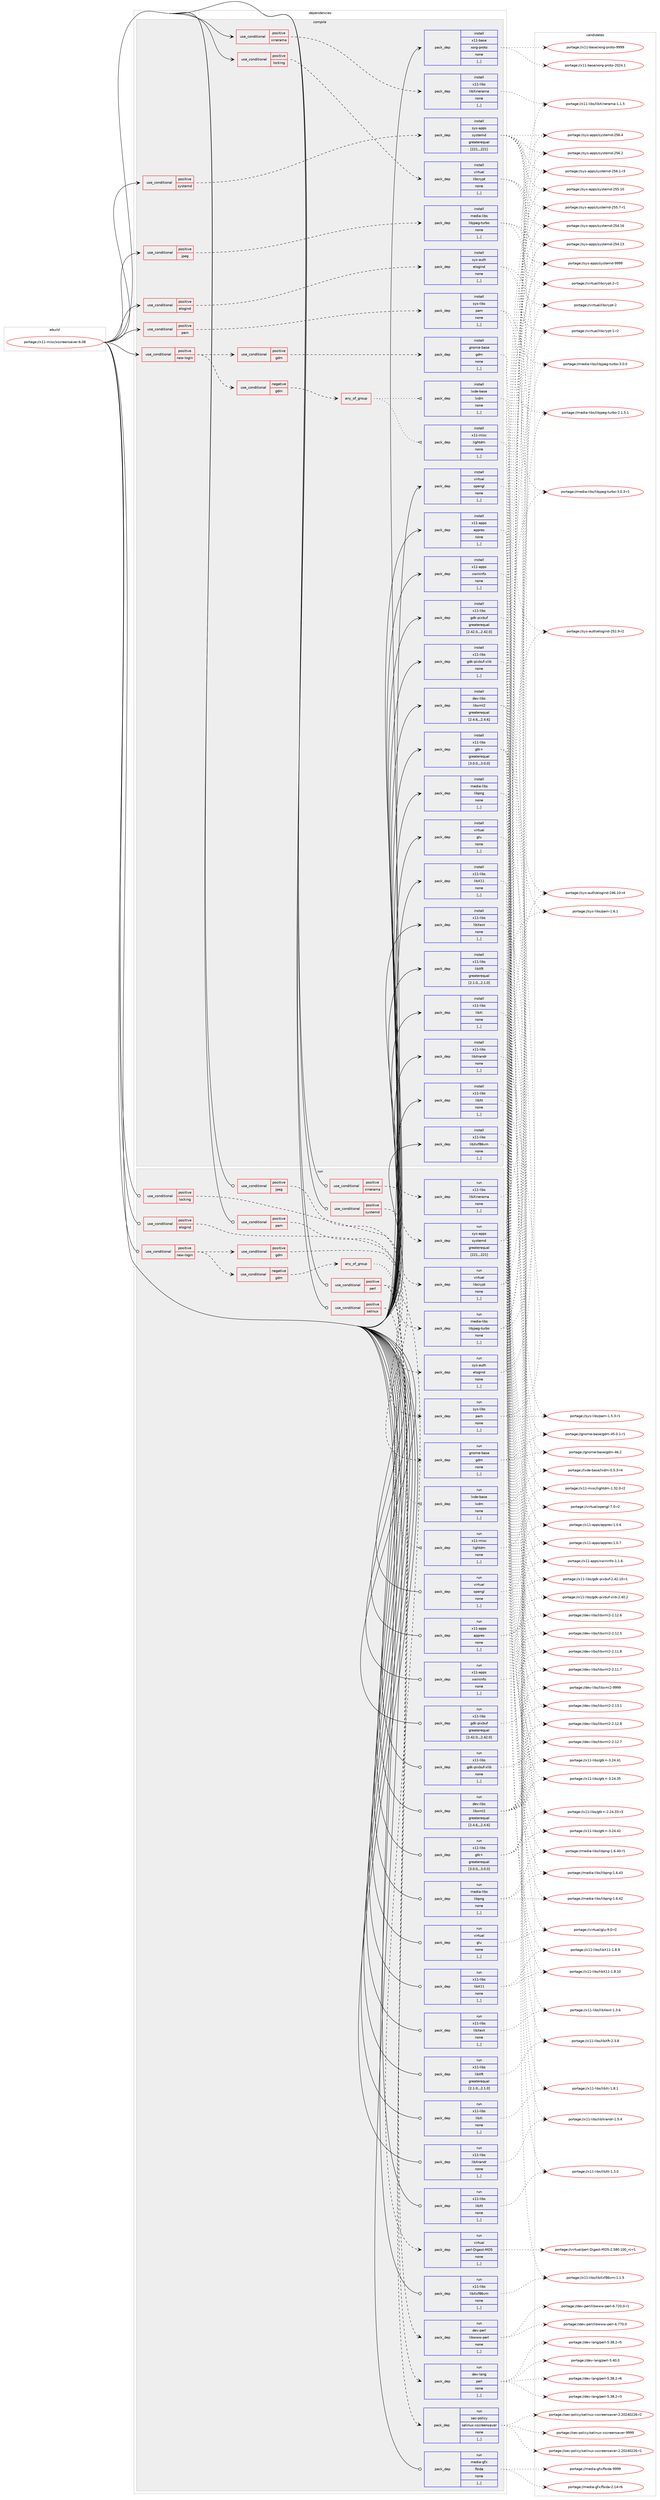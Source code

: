 digraph prolog {

# *************
# Graph options
# *************

newrank=true;
concentrate=true;
compound=true;
graph [rankdir=LR,fontname=Helvetica,fontsize=10,ranksep=1.5];#, ranksep=2.5, nodesep=0.2];
edge  [arrowhead=vee];
node  [fontname=Helvetica,fontsize=10];

# **********
# The ebuild
# **********

subgraph cluster_leftcol {
color=gray;
label=<<i>ebuild</i>>;
id [label="portage://x11-misc/xscreensaver-6.08", color=red, width=4, href="../x11-misc/xscreensaver-6.08.svg"];
}

# ****************
# The dependencies
# ****************

subgraph cluster_midcol {
color=gray;
label=<<i>dependencies</i>>;
subgraph cluster_compile {
fillcolor="#eeeeee";
style=filled;
label=<<i>compile</i>>;
subgraph cond122841 {
dependency464582 [label=<<TABLE BORDER="0" CELLBORDER="1" CELLSPACING="0" CELLPADDING="4"><TR><TD ROWSPAN="3" CELLPADDING="10">use_conditional</TD></TR><TR><TD>positive</TD></TR><TR><TD>elogind</TD></TR></TABLE>>, shape=none, color=red];
subgraph pack338328 {
dependency464583 [label=<<TABLE BORDER="0" CELLBORDER="1" CELLSPACING="0" CELLPADDING="4" WIDTH="220"><TR><TD ROWSPAN="6" CELLPADDING="30">pack_dep</TD></TR><TR><TD WIDTH="110">install</TD></TR><TR><TD>sys-auth</TD></TR><TR><TD>elogind</TD></TR><TR><TD>none</TD></TR><TR><TD>[,,]</TD></TR></TABLE>>, shape=none, color=blue];
}
dependency464582:e -> dependency464583:w [weight=20,style="dashed",arrowhead="vee"];
}
id:e -> dependency464582:w [weight=20,style="solid",arrowhead="vee"];
subgraph cond122842 {
dependency464584 [label=<<TABLE BORDER="0" CELLBORDER="1" CELLSPACING="0" CELLPADDING="4"><TR><TD ROWSPAN="3" CELLPADDING="10">use_conditional</TD></TR><TR><TD>positive</TD></TR><TR><TD>jpeg</TD></TR></TABLE>>, shape=none, color=red];
subgraph pack338329 {
dependency464585 [label=<<TABLE BORDER="0" CELLBORDER="1" CELLSPACING="0" CELLPADDING="4" WIDTH="220"><TR><TD ROWSPAN="6" CELLPADDING="30">pack_dep</TD></TR><TR><TD WIDTH="110">install</TD></TR><TR><TD>media-libs</TD></TR><TR><TD>libjpeg-turbo</TD></TR><TR><TD>none</TD></TR><TR><TD>[,,]</TD></TR></TABLE>>, shape=none, color=blue];
}
dependency464584:e -> dependency464585:w [weight=20,style="dashed",arrowhead="vee"];
}
id:e -> dependency464584:w [weight=20,style="solid",arrowhead="vee"];
subgraph cond122843 {
dependency464586 [label=<<TABLE BORDER="0" CELLBORDER="1" CELLSPACING="0" CELLPADDING="4"><TR><TD ROWSPAN="3" CELLPADDING="10">use_conditional</TD></TR><TR><TD>positive</TD></TR><TR><TD>locking</TD></TR></TABLE>>, shape=none, color=red];
subgraph pack338330 {
dependency464587 [label=<<TABLE BORDER="0" CELLBORDER="1" CELLSPACING="0" CELLPADDING="4" WIDTH="220"><TR><TD ROWSPAN="6" CELLPADDING="30">pack_dep</TD></TR><TR><TD WIDTH="110">install</TD></TR><TR><TD>virtual</TD></TR><TR><TD>libcrypt</TD></TR><TR><TD>none</TD></TR><TR><TD>[,,]</TD></TR></TABLE>>, shape=none, color=blue];
}
dependency464586:e -> dependency464587:w [weight=20,style="dashed",arrowhead="vee"];
}
id:e -> dependency464586:w [weight=20,style="solid",arrowhead="vee"];
subgraph cond122844 {
dependency464588 [label=<<TABLE BORDER="0" CELLBORDER="1" CELLSPACING="0" CELLPADDING="4"><TR><TD ROWSPAN="3" CELLPADDING="10">use_conditional</TD></TR><TR><TD>positive</TD></TR><TR><TD>new-login</TD></TR></TABLE>>, shape=none, color=red];
subgraph cond122845 {
dependency464589 [label=<<TABLE BORDER="0" CELLBORDER="1" CELLSPACING="0" CELLPADDING="4"><TR><TD ROWSPAN="3" CELLPADDING="10">use_conditional</TD></TR><TR><TD>positive</TD></TR><TR><TD>gdm</TD></TR></TABLE>>, shape=none, color=red];
subgraph pack338331 {
dependency464590 [label=<<TABLE BORDER="0" CELLBORDER="1" CELLSPACING="0" CELLPADDING="4" WIDTH="220"><TR><TD ROWSPAN="6" CELLPADDING="30">pack_dep</TD></TR><TR><TD WIDTH="110">install</TD></TR><TR><TD>gnome-base</TD></TR><TR><TD>gdm</TD></TR><TR><TD>none</TD></TR><TR><TD>[,,]</TD></TR></TABLE>>, shape=none, color=blue];
}
dependency464589:e -> dependency464590:w [weight=20,style="dashed",arrowhead="vee"];
}
dependency464588:e -> dependency464589:w [weight=20,style="dashed",arrowhead="vee"];
subgraph cond122846 {
dependency464591 [label=<<TABLE BORDER="0" CELLBORDER="1" CELLSPACING="0" CELLPADDING="4"><TR><TD ROWSPAN="3" CELLPADDING="10">use_conditional</TD></TR><TR><TD>negative</TD></TR><TR><TD>gdm</TD></TR></TABLE>>, shape=none, color=red];
subgraph any3160 {
dependency464592 [label=<<TABLE BORDER="0" CELLBORDER="1" CELLSPACING="0" CELLPADDING="4"><TR><TD CELLPADDING="10">any_of_group</TD></TR></TABLE>>, shape=none, color=red];subgraph pack338332 {
dependency464593 [label=<<TABLE BORDER="0" CELLBORDER="1" CELLSPACING="0" CELLPADDING="4" WIDTH="220"><TR><TD ROWSPAN="6" CELLPADDING="30">pack_dep</TD></TR><TR><TD WIDTH="110">install</TD></TR><TR><TD>x11-misc</TD></TR><TR><TD>lightdm</TD></TR><TR><TD>none</TD></TR><TR><TD>[,,]</TD></TR></TABLE>>, shape=none, color=blue];
}
dependency464592:e -> dependency464593:w [weight=20,style="dotted",arrowhead="oinv"];
subgraph pack338333 {
dependency464594 [label=<<TABLE BORDER="0" CELLBORDER="1" CELLSPACING="0" CELLPADDING="4" WIDTH="220"><TR><TD ROWSPAN="6" CELLPADDING="30">pack_dep</TD></TR><TR><TD WIDTH="110">install</TD></TR><TR><TD>lxde-base</TD></TR><TR><TD>lxdm</TD></TR><TR><TD>none</TD></TR><TR><TD>[,,]</TD></TR></TABLE>>, shape=none, color=blue];
}
dependency464592:e -> dependency464594:w [weight=20,style="dotted",arrowhead="oinv"];
}
dependency464591:e -> dependency464592:w [weight=20,style="dashed",arrowhead="vee"];
}
dependency464588:e -> dependency464591:w [weight=20,style="dashed",arrowhead="vee"];
}
id:e -> dependency464588:w [weight=20,style="solid",arrowhead="vee"];
subgraph cond122847 {
dependency464595 [label=<<TABLE BORDER="0" CELLBORDER="1" CELLSPACING="0" CELLPADDING="4"><TR><TD ROWSPAN="3" CELLPADDING="10">use_conditional</TD></TR><TR><TD>positive</TD></TR><TR><TD>pam</TD></TR></TABLE>>, shape=none, color=red];
subgraph pack338334 {
dependency464596 [label=<<TABLE BORDER="0" CELLBORDER="1" CELLSPACING="0" CELLPADDING="4" WIDTH="220"><TR><TD ROWSPAN="6" CELLPADDING="30">pack_dep</TD></TR><TR><TD WIDTH="110">install</TD></TR><TR><TD>sys-libs</TD></TR><TR><TD>pam</TD></TR><TR><TD>none</TD></TR><TR><TD>[,,]</TD></TR></TABLE>>, shape=none, color=blue];
}
dependency464595:e -> dependency464596:w [weight=20,style="dashed",arrowhead="vee"];
}
id:e -> dependency464595:w [weight=20,style="solid",arrowhead="vee"];
subgraph cond122848 {
dependency464597 [label=<<TABLE BORDER="0" CELLBORDER="1" CELLSPACING="0" CELLPADDING="4"><TR><TD ROWSPAN="3" CELLPADDING="10">use_conditional</TD></TR><TR><TD>positive</TD></TR><TR><TD>systemd</TD></TR></TABLE>>, shape=none, color=red];
subgraph pack338335 {
dependency464598 [label=<<TABLE BORDER="0" CELLBORDER="1" CELLSPACING="0" CELLPADDING="4" WIDTH="220"><TR><TD ROWSPAN="6" CELLPADDING="30">pack_dep</TD></TR><TR><TD WIDTH="110">install</TD></TR><TR><TD>sys-apps</TD></TR><TR><TD>systemd</TD></TR><TR><TD>greaterequal</TD></TR><TR><TD>[221,,,221]</TD></TR></TABLE>>, shape=none, color=blue];
}
dependency464597:e -> dependency464598:w [weight=20,style="dashed",arrowhead="vee"];
}
id:e -> dependency464597:w [weight=20,style="solid",arrowhead="vee"];
subgraph cond122849 {
dependency464599 [label=<<TABLE BORDER="0" CELLBORDER="1" CELLSPACING="0" CELLPADDING="4"><TR><TD ROWSPAN="3" CELLPADDING="10">use_conditional</TD></TR><TR><TD>positive</TD></TR><TR><TD>xinerama</TD></TR></TABLE>>, shape=none, color=red];
subgraph pack338336 {
dependency464600 [label=<<TABLE BORDER="0" CELLBORDER="1" CELLSPACING="0" CELLPADDING="4" WIDTH="220"><TR><TD ROWSPAN="6" CELLPADDING="30">pack_dep</TD></TR><TR><TD WIDTH="110">install</TD></TR><TR><TD>x11-libs</TD></TR><TR><TD>libXinerama</TD></TR><TR><TD>none</TD></TR><TR><TD>[,,]</TD></TR></TABLE>>, shape=none, color=blue];
}
dependency464599:e -> dependency464600:w [weight=20,style="dashed",arrowhead="vee"];
}
id:e -> dependency464599:w [weight=20,style="solid",arrowhead="vee"];
subgraph pack338337 {
dependency464601 [label=<<TABLE BORDER="0" CELLBORDER="1" CELLSPACING="0" CELLPADDING="4" WIDTH="220"><TR><TD ROWSPAN="6" CELLPADDING="30">pack_dep</TD></TR><TR><TD WIDTH="110">install</TD></TR><TR><TD>dev-libs</TD></TR><TR><TD>libxml2</TD></TR><TR><TD>greaterequal</TD></TR><TR><TD>[2.4.6,,,2.4.6]</TD></TR></TABLE>>, shape=none, color=blue];
}
id:e -> dependency464601:w [weight=20,style="solid",arrowhead="vee"];
subgraph pack338338 {
dependency464602 [label=<<TABLE BORDER="0" CELLBORDER="1" CELLSPACING="0" CELLPADDING="4" WIDTH="220"><TR><TD ROWSPAN="6" CELLPADDING="30">pack_dep</TD></TR><TR><TD WIDTH="110">install</TD></TR><TR><TD>media-libs</TD></TR><TR><TD>libpng</TD></TR><TR><TD>none</TD></TR><TR><TD>[,,]</TD></TR></TABLE>>, shape=none, color=blue];
}
id:e -> dependency464602:w [weight=20,style="solid",arrowhead="vee"];
subgraph pack338339 {
dependency464603 [label=<<TABLE BORDER="0" CELLBORDER="1" CELLSPACING="0" CELLPADDING="4" WIDTH="220"><TR><TD ROWSPAN="6" CELLPADDING="30">pack_dep</TD></TR><TR><TD WIDTH="110">install</TD></TR><TR><TD>virtual</TD></TR><TR><TD>glu</TD></TR><TR><TD>none</TD></TR><TR><TD>[,,]</TD></TR></TABLE>>, shape=none, color=blue];
}
id:e -> dependency464603:w [weight=20,style="solid",arrowhead="vee"];
subgraph pack338340 {
dependency464604 [label=<<TABLE BORDER="0" CELLBORDER="1" CELLSPACING="0" CELLPADDING="4" WIDTH="220"><TR><TD ROWSPAN="6" CELLPADDING="30">pack_dep</TD></TR><TR><TD WIDTH="110">install</TD></TR><TR><TD>virtual</TD></TR><TR><TD>opengl</TD></TR><TR><TD>none</TD></TR><TR><TD>[,,]</TD></TR></TABLE>>, shape=none, color=blue];
}
id:e -> dependency464604:w [weight=20,style="solid",arrowhead="vee"];
subgraph pack338341 {
dependency464605 [label=<<TABLE BORDER="0" CELLBORDER="1" CELLSPACING="0" CELLPADDING="4" WIDTH="220"><TR><TD ROWSPAN="6" CELLPADDING="30">pack_dep</TD></TR><TR><TD WIDTH="110">install</TD></TR><TR><TD>x11-apps</TD></TR><TR><TD>appres</TD></TR><TR><TD>none</TD></TR><TR><TD>[,,]</TD></TR></TABLE>>, shape=none, color=blue];
}
id:e -> dependency464605:w [weight=20,style="solid",arrowhead="vee"];
subgraph pack338342 {
dependency464606 [label=<<TABLE BORDER="0" CELLBORDER="1" CELLSPACING="0" CELLPADDING="4" WIDTH="220"><TR><TD ROWSPAN="6" CELLPADDING="30">pack_dep</TD></TR><TR><TD WIDTH="110">install</TD></TR><TR><TD>x11-apps</TD></TR><TR><TD>xwininfo</TD></TR><TR><TD>none</TD></TR><TR><TD>[,,]</TD></TR></TABLE>>, shape=none, color=blue];
}
id:e -> dependency464606:w [weight=20,style="solid",arrowhead="vee"];
subgraph pack338343 {
dependency464607 [label=<<TABLE BORDER="0" CELLBORDER="1" CELLSPACING="0" CELLPADDING="4" WIDTH="220"><TR><TD ROWSPAN="6" CELLPADDING="30">pack_dep</TD></TR><TR><TD WIDTH="110">install</TD></TR><TR><TD>x11-base</TD></TR><TR><TD>xorg-proto</TD></TR><TR><TD>none</TD></TR><TR><TD>[,,]</TD></TR></TABLE>>, shape=none, color=blue];
}
id:e -> dependency464607:w [weight=20,style="solid",arrowhead="vee"];
subgraph pack338344 {
dependency464608 [label=<<TABLE BORDER="0" CELLBORDER="1" CELLSPACING="0" CELLPADDING="4" WIDTH="220"><TR><TD ROWSPAN="6" CELLPADDING="30">pack_dep</TD></TR><TR><TD WIDTH="110">install</TD></TR><TR><TD>x11-libs</TD></TR><TR><TD>gdk-pixbuf</TD></TR><TR><TD>greaterequal</TD></TR><TR><TD>[2.42.0,,,2.42.0]</TD></TR></TABLE>>, shape=none, color=blue];
}
id:e -> dependency464608:w [weight=20,style="solid",arrowhead="vee"];
subgraph pack338345 {
dependency464609 [label=<<TABLE BORDER="0" CELLBORDER="1" CELLSPACING="0" CELLPADDING="4" WIDTH="220"><TR><TD ROWSPAN="6" CELLPADDING="30">pack_dep</TD></TR><TR><TD WIDTH="110">install</TD></TR><TR><TD>x11-libs</TD></TR><TR><TD>gdk-pixbuf-xlib</TD></TR><TR><TD>none</TD></TR><TR><TD>[,,]</TD></TR></TABLE>>, shape=none, color=blue];
}
id:e -> dependency464609:w [weight=20,style="solid",arrowhead="vee"];
subgraph pack338346 {
dependency464610 [label=<<TABLE BORDER="0" CELLBORDER="1" CELLSPACING="0" CELLPADDING="4" WIDTH="220"><TR><TD ROWSPAN="6" CELLPADDING="30">pack_dep</TD></TR><TR><TD WIDTH="110">install</TD></TR><TR><TD>x11-libs</TD></TR><TR><TD>gtk+</TD></TR><TR><TD>greaterequal</TD></TR><TR><TD>[3.0.0,,,3.0.0]</TD></TR></TABLE>>, shape=none, color=blue];
}
id:e -> dependency464610:w [weight=20,style="solid",arrowhead="vee"];
subgraph pack338347 {
dependency464611 [label=<<TABLE BORDER="0" CELLBORDER="1" CELLSPACING="0" CELLPADDING="4" WIDTH="220"><TR><TD ROWSPAN="6" CELLPADDING="30">pack_dep</TD></TR><TR><TD WIDTH="110">install</TD></TR><TR><TD>x11-libs</TD></TR><TR><TD>libX11</TD></TR><TR><TD>none</TD></TR><TR><TD>[,,]</TD></TR></TABLE>>, shape=none, color=blue];
}
id:e -> dependency464611:w [weight=20,style="solid",arrowhead="vee"];
subgraph pack338348 {
dependency464612 [label=<<TABLE BORDER="0" CELLBORDER="1" CELLSPACING="0" CELLPADDING="4" WIDTH="220"><TR><TD ROWSPAN="6" CELLPADDING="30">pack_dep</TD></TR><TR><TD WIDTH="110">install</TD></TR><TR><TD>x11-libs</TD></TR><TR><TD>libXext</TD></TR><TR><TD>none</TD></TR><TR><TD>[,,]</TD></TR></TABLE>>, shape=none, color=blue];
}
id:e -> dependency464612:w [weight=20,style="solid",arrowhead="vee"];
subgraph pack338349 {
dependency464613 [label=<<TABLE BORDER="0" CELLBORDER="1" CELLSPACING="0" CELLPADDING="4" WIDTH="220"><TR><TD ROWSPAN="6" CELLPADDING="30">pack_dep</TD></TR><TR><TD WIDTH="110">install</TD></TR><TR><TD>x11-libs</TD></TR><TR><TD>libXft</TD></TR><TR><TD>greaterequal</TD></TR><TR><TD>[2.1.0,,,2.1.0]</TD></TR></TABLE>>, shape=none, color=blue];
}
id:e -> dependency464613:w [weight=20,style="solid",arrowhead="vee"];
subgraph pack338350 {
dependency464614 [label=<<TABLE BORDER="0" CELLBORDER="1" CELLSPACING="0" CELLPADDING="4" WIDTH="220"><TR><TD ROWSPAN="6" CELLPADDING="30">pack_dep</TD></TR><TR><TD WIDTH="110">install</TD></TR><TR><TD>x11-libs</TD></TR><TR><TD>libXi</TD></TR><TR><TD>none</TD></TR><TR><TD>[,,]</TD></TR></TABLE>>, shape=none, color=blue];
}
id:e -> dependency464614:w [weight=20,style="solid",arrowhead="vee"];
subgraph pack338351 {
dependency464615 [label=<<TABLE BORDER="0" CELLBORDER="1" CELLSPACING="0" CELLPADDING="4" WIDTH="220"><TR><TD ROWSPAN="6" CELLPADDING="30">pack_dep</TD></TR><TR><TD WIDTH="110">install</TD></TR><TR><TD>x11-libs</TD></TR><TR><TD>libXrandr</TD></TR><TR><TD>none</TD></TR><TR><TD>[,,]</TD></TR></TABLE>>, shape=none, color=blue];
}
id:e -> dependency464615:w [weight=20,style="solid",arrowhead="vee"];
subgraph pack338352 {
dependency464616 [label=<<TABLE BORDER="0" CELLBORDER="1" CELLSPACING="0" CELLPADDING="4" WIDTH="220"><TR><TD ROWSPAN="6" CELLPADDING="30">pack_dep</TD></TR><TR><TD WIDTH="110">install</TD></TR><TR><TD>x11-libs</TD></TR><TR><TD>libXt</TD></TR><TR><TD>none</TD></TR><TR><TD>[,,]</TD></TR></TABLE>>, shape=none, color=blue];
}
id:e -> dependency464616:w [weight=20,style="solid",arrowhead="vee"];
subgraph pack338353 {
dependency464617 [label=<<TABLE BORDER="0" CELLBORDER="1" CELLSPACING="0" CELLPADDING="4" WIDTH="220"><TR><TD ROWSPAN="6" CELLPADDING="30">pack_dep</TD></TR><TR><TD WIDTH="110">install</TD></TR><TR><TD>x11-libs</TD></TR><TR><TD>libXxf86vm</TD></TR><TR><TD>none</TD></TR><TR><TD>[,,]</TD></TR></TABLE>>, shape=none, color=blue];
}
id:e -> dependency464617:w [weight=20,style="solid",arrowhead="vee"];
}
subgraph cluster_compileandrun {
fillcolor="#eeeeee";
style=filled;
label=<<i>compile and run</i>>;
}
subgraph cluster_run {
fillcolor="#eeeeee";
style=filled;
label=<<i>run</i>>;
subgraph cond122850 {
dependency464618 [label=<<TABLE BORDER="0" CELLBORDER="1" CELLSPACING="0" CELLPADDING="4"><TR><TD ROWSPAN="3" CELLPADDING="10">use_conditional</TD></TR><TR><TD>positive</TD></TR><TR><TD>elogind</TD></TR></TABLE>>, shape=none, color=red];
subgraph pack338354 {
dependency464619 [label=<<TABLE BORDER="0" CELLBORDER="1" CELLSPACING="0" CELLPADDING="4" WIDTH="220"><TR><TD ROWSPAN="6" CELLPADDING="30">pack_dep</TD></TR><TR><TD WIDTH="110">run</TD></TR><TR><TD>sys-auth</TD></TR><TR><TD>elogind</TD></TR><TR><TD>none</TD></TR><TR><TD>[,,]</TD></TR></TABLE>>, shape=none, color=blue];
}
dependency464618:e -> dependency464619:w [weight=20,style="dashed",arrowhead="vee"];
}
id:e -> dependency464618:w [weight=20,style="solid",arrowhead="odot"];
subgraph cond122851 {
dependency464620 [label=<<TABLE BORDER="0" CELLBORDER="1" CELLSPACING="0" CELLPADDING="4"><TR><TD ROWSPAN="3" CELLPADDING="10">use_conditional</TD></TR><TR><TD>positive</TD></TR><TR><TD>jpeg</TD></TR></TABLE>>, shape=none, color=red];
subgraph pack338355 {
dependency464621 [label=<<TABLE BORDER="0" CELLBORDER="1" CELLSPACING="0" CELLPADDING="4" WIDTH="220"><TR><TD ROWSPAN="6" CELLPADDING="30">pack_dep</TD></TR><TR><TD WIDTH="110">run</TD></TR><TR><TD>media-libs</TD></TR><TR><TD>libjpeg-turbo</TD></TR><TR><TD>none</TD></TR><TR><TD>[,,]</TD></TR></TABLE>>, shape=none, color=blue];
}
dependency464620:e -> dependency464621:w [weight=20,style="dashed",arrowhead="vee"];
}
id:e -> dependency464620:w [weight=20,style="solid",arrowhead="odot"];
subgraph cond122852 {
dependency464622 [label=<<TABLE BORDER="0" CELLBORDER="1" CELLSPACING="0" CELLPADDING="4"><TR><TD ROWSPAN="3" CELLPADDING="10">use_conditional</TD></TR><TR><TD>positive</TD></TR><TR><TD>locking</TD></TR></TABLE>>, shape=none, color=red];
subgraph pack338356 {
dependency464623 [label=<<TABLE BORDER="0" CELLBORDER="1" CELLSPACING="0" CELLPADDING="4" WIDTH="220"><TR><TD ROWSPAN="6" CELLPADDING="30">pack_dep</TD></TR><TR><TD WIDTH="110">run</TD></TR><TR><TD>virtual</TD></TR><TR><TD>libcrypt</TD></TR><TR><TD>none</TD></TR><TR><TD>[,,]</TD></TR></TABLE>>, shape=none, color=blue];
}
dependency464622:e -> dependency464623:w [weight=20,style="dashed",arrowhead="vee"];
}
id:e -> dependency464622:w [weight=20,style="solid",arrowhead="odot"];
subgraph cond122853 {
dependency464624 [label=<<TABLE BORDER="0" CELLBORDER="1" CELLSPACING="0" CELLPADDING="4"><TR><TD ROWSPAN="3" CELLPADDING="10">use_conditional</TD></TR><TR><TD>positive</TD></TR><TR><TD>new-login</TD></TR></TABLE>>, shape=none, color=red];
subgraph cond122854 {
dependency464625 [label=<<TABLE BORDER="0" CELLBORDER="1" CELLSPACING="0" CELLPADDING="4"><TR><TD ROWSPAN="3" CELLPADDING="10">use_conditional</TD></TR><TR><TD>positive</TD></TR><TR><TD>gdm</TD></TR></TABLE>>, shape=none, color=red];
subgraph pack338357 {
dependency464626 [label=<<TABLE BORDER="0" CELLBORDER="1" CELLSPACING="0" CELLPADDING="4" WIDTH="220"><TR><TD ROWSPAN="6" CELLPADDING="30">pack_dep</TD></TR><TR><TD WIDTH="110">run</TD></TR><TR><TD>gnome-base</TD></TR><TR><TD>gdm</TD></TR><TR><TD>none</TD></TR><TR><TD>[,,]</TD></TR></TABLE>>, shape=none, color=blue];
}
dependency464625:e -> dependency464626:w [weight=20,style="dashed",arrowhead="vee"];
}
dependency464624:e -> dependency464625:w [weight=20,style="dashed",arrowhead="vee"];
subgraph cond122855 {
dependency464627 [label=<<TABLE BORDER="0" CELLBORDER="1" CELLSPACING="0" CELLPADDING="4"><TR><TD ROWSPAN="3" CELLPADDING="10">use_conditional</TD></TR><TR><TD>negative</TD></TR><TR><TD>gdm</TD></TR></TABLE>>, shape=none, color=red];
subgraph any3161 {
dependency464628 [label=<<TABLE BORDER="0" CELLBORDER="1" CELLSPACING="0" CELLPADDING="4"><TR><TD CELLPADDING="10">any_of_group</TD></TR></TABLE>>, shape=none, color=red];subgraph pack338358 {
dependency464629 [label=<<TABLE BORDER="0" CELLBORDER="1" CELLSPACING="0" CELLPADDING="4" WIDTH="220"><TR><TD ROWSPAN="6" CELLPADDING="30">pack_dep</TD></TR><TR><TD WIDTH="110">run</TD></TR><TR><TD>x11-misc</TD></TR><TR><TD>lightdm</TD></TR><TR><TD>none</TD></TR><TR><TD>[,,]</TD></TR></TABLE>>, shape=none, color=blue];
}
dependency464628:e -> dependency464629:w [weight=20,style="dotted",arrowhead="oinv"];
subgraph pack338359 {
dependency464630 [label=<<TABLE BORDER="0" CELLBORDER="1" CELLSPACING="0" CELLPADDING="4" WIDTH="220"><TR><TD ROWSPAN="6" CELLPADDING="30">pack_dep</TD></TR><TR><TD WIDTH="110">run</TD></TR><TR><TD>lxde-base</TD></TR><TR><TD>lxdm</TD></TR><TR><TD>none</TD></TR><TR><TD>[,,]</TD></TR></TABLE>>, shape=none, color=blue];
}
dependency464628:e -> dependency464630:w [weight=20,style="dotted",arrowhead="oinv"];
}
dependency464627:e -> dependency464628:w [weight=20,style="dashed",arrowhead="vee"];
}
dependency464624:e -> dependency464627:w [weight=20,style="dashed",arrowhead="vee"];
}
id:e -> dependency464624:w [weight=20,style="solid",arrowhead="odot"];
subgraph cond122856 {
dependency464631 [label=<<TABLE BORDER="0" CELLBORDER="1" CELLSPACING="0" CELLPADDING="4"><TR><TD ROWSPAN="3" CELLPADDING="10">use_conditional</TD></TR><TR><TD>positive</TD></TR><TR><TD>pam</TD></TR></TABLE>>, shape=none, color=red];
subgraph pack338360 {
dependency464632 [label=<<TABLE BORDER="0" CELLBORDER="1" CELLSPACING="0" CELLPADDING="4" WIDTH="220"><TR><TD ROWSPAN="6" CELLPADDING="30">pack_dep</TD></TR><TR><TD WIDTH="110">run</TD></TR><TR><TD>sys-libs</TD></TR><TR><TD>pam</TD></TR><TR><TD>none</TD></TR><TR><TD>[,,]</TD></TR></TABLE>>, shape=none, color=blue];
}
dependency464631:e -> dependency464632:w [weight=20,style="dashed",arrowhead="vee"];
}
id:e -> dependency464631:w [weight=20,style="solid",arrowhead="odot"];
subgraph cond122857 {
dependency464633 [label=<<TABLE BORDER="0" CELLBORDER="1" CELLSPACING="0" CELLPADDING="4"><TR><TD ROWSPAN="3" CELLPADDING="10">use_conditional</TD></TR><TR><TD>positive</TD></TR><TR><TD>perl</TD></TR></TABLE>>, shape=none, color=red];
subgraph pack338361 {
dependency464634 [label=<<TABLE BORDER="0" CELLBORDER="1" CELLSPACING="0" CELLPADDING="4" WIDTH="220"><TR><TD ROWSPAN="6" CELLPADDING="30">pack_dep</TD></TR><TR><TD WIDTH="110">run</TD></TR><TR><TD>dev-lang</TD></TR><TR><TD>perl</TD></TR><TR><TD>none</TD></TR><TR><TD>[,,]</TD></TR></TABLE>>, shape=none, color=blue];
}
dependency464633:e -> dependency464634:w [weight=20,style="dashed",arrowhead="vee"];
subgraph pack338362 {
dependency464635 [label=<<TABLE BORDER="0" CELLBORDER="1" CELLSPACING="0" CELLPADDING="4" WIDTH="220"><TR><TD ROWSPAN="6" CELLPADDING="30">pack_dep</TD></TR><TR><TD WIDTH="110">run</TD></TR><TR><TD>dev-perl</TD></TR><TR><TD>libwww-perl</TD></TR><TR><TD>none</TD></TR><TR><TD>[,,]</TD></TR></TABLE>>, shape=none, color=blue];
}
dependency464633:e -> dependency464635:w [weight=20,style="dashed",arrowhead="vee"];
subgraph pack338363 {
dependency464636 [label=<<TABLE BORDER="0" CELLBORDER="1" CELLSPACING="0" CELLPADDING="4" WIDTH="220"><TR><TD ROWSPAN="6" CELLPADDING="30">pack_dep</TD></TR><TR><TD WIDTH="110">run</TD></TR><TR><TD>virtual</TD></TR><TR><TD>perl-Digest-MD5</TD></TR><TR><TD>none</TD></TR><TR><TD>[,,]</TD></TR></TABLE>>, shape=none, color=blue];
}
dependency464633:e -> dependency464636:w [weight=20,style="dashed",arrowhead="vee"];
}
id:e -> dependency464633:w [weight=20,style="solid",arrowhead="odot"];
subgraph cond122858 {
dependency464637 [label=<<TABLE BORDER="0" CELLBORDER="1" CELLSPACING="0" CELLPADDING="4"><TR><TD ROWSPAN="3" CELLPADDING="10">use_conditional</TD></TR><TR><TD>positive</TD></TR><TR><TD>selinux</TD></TR></TABLE>>, shape=none, color=red];
subgraph pack338364 {
dependency464638 [label=<<TABLE BORDER="0" CELLBORDER="1" CELLSPACING="0" CELLPADDING="4" WIDTH="220"><TR><TD ROWSPAN="6" CELLPADDING="30">pack_dep</TD></TR><TR><TD WIDTH="110">run</TD></TR><TR><TD>sec-policy</TD></TR><TR><TD>selinux-xscreensaver</TD></TR><TR><TD>none</TD></TR><TR><TD>[,,]</TD></TR></TABLE>>, shape=none, color=blue];
}
dependency464637:e -> dependency464638:w [weight=20,style="dashed",arrowhead="vee"];
}
id:e -> dependency464637:w [weight=20,style="solid",arrowhead="odot"];
subgraph cond122859 {
dependency464639 [label=<<TABLE BORDER="0" CELLBORDER="1" CELLSPACING="0" CELLPADDING="4"><TR><TD ROWSPAN="3" CELLPADDING="10">use_conditional</TD></TR><TR><TD>positive</TD></TR><TR><TD>systemd</TD></TR></TABLE>>, shape=none, color=red];
subgraph pack338365 {
dependency464640 [label=<<TABLE BORDER="0" CELLBORDER="1" CELLSPACING="0" CELLPADDING="4" WIDTH="220"><TR><TD ROWSPAN="6" CELLPADDING="30">pack_dep</TD></TR><TR><TD WIDTH="110">run</TD></TR><TR><TD>sys-apps</TD></TR><TR><TD>systemd</TD></TR><TR><TD>greaterequal</TD></TR><TR><TD>[221,,,221]</TD></TR></TABLE>>, shape=none, color=blue];
}
dependency464639:e -> dependency464640:w [weight=20,style="dashed",arrowhead="vee"];
}
id:e -> dependency464639:w [weight=20,style="solid",arrowhead="odot"];
subgraph cond122860 {
dependency464641 [label=<<TABLE BORDER="0" CELLBORDER="1" CELLSPACING="0" CELLPADDING="4"><TR><TD ROWSPAN="3" CELLPADDING="10">use_conditional</TD></TR><TR><TD>positive</TD></TR><TR><TD>xinerama</TD></TR></TABLE>>, shape=none, color=red];
subgraph pack338366 {
dependency464642 [label=<<TABLE BORDER="0" CELLBORDER="1" CELLSPACING="0" CELLPADDING="4" WIDTH="220"><TR><TD ROWSPAN="6" CELLPADDING="30">pack_dep</TD></TR><TR><TD WIDTH="110">run</TD></TR><TR><TD>x11-libs</TD></TR><TR><TD>libXinerama</TD></TR><TR><TD>none</TD></TR><TR><TD>[,,]</TD></TR></TABLE>>, shape=none, color=blue];
}
dependency464641:e -> dependency464642:w [weight=20,style="dashed",arrowhead="vee"];
}
id:e -> dependency464641:w [weight=20,style="solid",arrowhead="odot"];
subgraph pack338367 {
dependency464643 [label=<<TABLE BORDER="0" CELLBORDER="1" CELLSPACING="0" CELLPADDING="4" WIDTH="220"><TR><TD ROWSPAN="6" CELLPADDING="30">pack_dep</TD></TR><TR><TD WIDTH="110">run</TD></TR><TR><TD>dev-libs</TD></TR><TR><TD>libxml2</TD></TR><TR><TD>greaterequal</TD></TR><TR><TD>[2.4.6,,,2.4.6]</TD></TR></TABLE>>, shape=none, color=blue];
}
id:e -> dependency464643:w [weight=20,style="solid",arrowhead="odot"];
subgraph pack338368 {
dependency464644 [label=<<TABLE BORDER="0" CELLBORDER="1" CELLSPACING="0" CELLPADDING="4" WIDTH="220"><TR><TD ROWSPAN="6" CELLPADDING="30">pack_dep</TD></TR><TR><TD WIDTH="110">run</TD></TR><TR><TD>media-gfx</TD></TR><TR><TD>fbida</TD></TR><TR><TD>none</TD></TR><TR><TD>[,,]</TD></TR></TABLE>>, shape=none, color=blue];
}
id:e -> dependency464644:w [weight=20,style="solid",arrowhead="odot"];
subgraph pack338369 {
dependency464645 [label=<<TABLE BORDER="0" CELLBORDER="1" CELLSPACING="0" CELLPADDING="4" WIDTH="220"><TR><TD ROWSPAN="6" CELLPADDING="30">pack_dep</TD></TR><TR><TD WIDTH="110">run</TD></TR><TR><TD>media-libs</TD></TR><TR><TD>libpng</TD></TR><TR><TD>none</TD></TR><TR><TD>[,,]</TD></TR></TABLE>>, shape=none, color=blue];
}
id:e -> dependency464645:w [weight=20,style="solid",arrowhead="odot"];
subgraph pack338370 {
dependency464646 [label=<<TABLE BORDER="0" CELLBORDER="1" CELLSPACING="0" CELLPADDING="4" WIDTH="220"><TR><TD ROWSPAN="6" CELLPADDING="30">pack_dep</TD></TR><TR><TD WIDTH="110">run</TD></TR><TR><TD>virtual</TD></TR><TR><TD>glu</TD></TR><TR><TD>none</TD></TR><TR><TD>[,,]</TD></TR></TABLE>>, shape=none, color=blue];
}
id:e -> dependency464646:w [weight=20,style="solid",arrowhead="odot"];
subgraph pack338371 {
dependency464647 [label=<<TABLE BORDER="0" CELLBORDER="1" CELLSPACING="0" CELLPADDING="4" WIDTH="220"><TR><TD ROWSPAN="6" CELLPADDING="30">pack_dep</TD></TR><TR><TD WIDTH="110">run</TD></TR><TR><TD>virtual</TD></TR><TR><TD>opengl</TD></TR><TR><TD>none</TD></TR><TR><TD>[,,]</TD></TR></TABLE>>, shape=none, color=blue];
}
id:e -> dependency464647:w [weight=20,style="solid",arrowhead="odot"];
subgraph pack338372 {
dependency464648 [label=<<TABLE BORDER="0" CELLBORDER="1" CELLSPACING="0" CELLPADDING="4" WIDTH="220"><TR><TD ROWSPAN="6" CELLPADDING="30">pack_dep</TD></TR><TR><TD WIDTH="110">run</TD></TR><TR><TD>x11-apps</TD></TR><TR><TD>appres</TD></TR><TR><TD>none</TD></TR><TR><TD>[,,]</TD></TR></TABLE>>, shape=none, color=blue];
}
id:e -> dependency464648:w [weight=20,style="solid",arrowhead="odot"];
subgraph pack338373 {
dependency464649 [label=<<TABLE BORDER="0" CELLBORDER="1" CELLSPACING="0" CELLPADDING="4" WIDTH="220"><TR><TD ROWSPAN="6" CELLPADDING="30">pack_dep</TD></TR><TR><TD WIDTH="110">run</TD></TR><TR><TD>x11-apps</TD></TR><TR><TD>xwininfo</TD></TR><TR><TD>none</TD></TR><TR><TD>[,,]</TD></TR></TABLE>>, shape=none, color=blue];
}
id:e -> dependency464649:w [weight=20,style="solid",arrowhead="odot"];
subgraph pack338374 {
dependency464650 [label=<<TABLE BORDER="0" CELLBORDER="1" CELLSPACING="0" CELLPADDING="4" WIDTH="220"><TR><TD ROWSPAN="6" CELLPADDING="30">pack_dep</TD></TR><TR><TD WIDTH="110">run</TD></TR><TR><TD>x11-libs</TD></TR><TR><TD>gdk-pixbuf</TD></TR><TR><TD>greaterequal</TD></TR><TR><TD>[2.42.0,,,2.42.0]</TD></TR></TABLE>>, shape=none, color=blue];
}
id:e -> dependency464650:w [weight=20,style="solid",arrowhead="odot"];
subgraph pack338375 {
dependency464651 [label=<<TABLE BORDER="0" CELLBORDER="1" CELLSPACING="0" CELLPADDING="4" WIDTH="220"><TR><TD ROWSPAN="6" CELLPADDING="30">pack_dep</TD></TR><TR><TD WIDTH="110">run</TD></TR><TR><TD>x11-libs</TD></TR><TR><TD>gdk-pixbuf-xlib</TD></TR><TR><TD>none</TD></TR><TR><TD>[,,]</TD></TR></TABLE>>, shape=none, color=blue];
}
id:e -> dependency464651:w [weight=20,style="solid",arrowhead="odot"];
subgraph pack338376 {
dependency464652 [label=<<TABLE BORDER="0" CELLBORDER="1" CELLSPACING="0" CELLPADDING="4" WIDTH="220"><TR><TD ROWSPAN="6" CELLPADDING="30">pack_dep</TD></TR><TR><TD WIDTH="110">run</TD></TR><TR><TD>x11-libs</TD></TR><TR><TD>gtk+</TD></TR><TR><TD>greaterequal</TD></TR><TR><TD>[3.0.0,,,3.0.0]</TD></TR></TABLE>>, shape=none, color=blue];
}
id:e -> dependency464652:w [weight=20,style="solid",arrowhead="odot"];
subgraph pack338377 {
dependency464653 [label=<<TABLE BORDER="0" CELLBORDER="1" CELLSPACING="0" CELLPADDING="4" WIDTH="220"><TR><TD ROWSPAN="6" CELLPADDING="30">pack_dep</TD></TR><TR><TD WIDTH="110">run</TD></TR><TR><TD>x11-libs</TD></TR><TR><TD>libX11</TD></TR><TR><TD>none</TD></TR><TR><TD>[,,]</TD></TR></TABLE>>, shape=none, color=blue];
}
id:e -> dependency464653:w [weight=20,style="solid",arrowhead="odot"];
subgraph pack338378 {
dependency464654 [label=<<TABLE BORDER="0" CELLBORDER="1" CELLSPACING="0" CELLPADDING="4" WIDTH="220"><TR><TD ROWSPAN="6" CELLPADDING="30">pack_dep</TD></TR><TR><TD WIDTH="110">run</TD></TR><TR><TD>x11-libs</TD></TR><TR><TD>libXext</TD></TR><TR><TD>none</TD></TR><TR><TD>[,,]</TD></TR></TABLE>>, shape=none, color=blue];
}
id:e -> dependency464654:w [weight=20,style="solid",arrowhead="odot"];
subgraph pack338379 {
dependency464655 [label=<<TABLE BORDER="0" CELLBORDER="1" CELLSPACING="0" CELLPADDING="4" WIDTH="220"><TR><TD ROWSPAN="6" CELLPADDING="30">pack_dep</TD></TR><TR><TD WIDTH="110">run</TD></TR><TR><TD>x11-libs</TD></TR><TR><TD>libXft</TD></TR><TR><TD>greaterequal</TD></TR><TR><TD>[2.1.0,,,2.1.0]</TD></TR></TABLE>>, shape=none, color=blue];
}
id:e -> dependency464655:w [weight=20,style="solid",arrowhead="odot"];
subgraph pack338380 {
dependency464656 [label=<<TABLE BORDER="0" CELLBORDER="1" CELLSPACING="0" CELLPADDING="4" WIDTH="220"><TR><TD ROWSPAN="6" CELLPADDING="30">pack_dep</TD></TR><TR><TD WIDTH="110">run</TD></TR><TR><TD>x11-libs</TD></TR><TR><TD>libXi</TD></TR><TR><TD>none</TD></TR><TR><TD>[,,]</TD></TR></TABLE>>, shape=none, color=blue];
}
id:e -> dependency464656:w [weight=20,style="solid",arrowhead="odot"];
subgraph pack338381 {
dependency464657 [label=<<TABLE BORDER="0" CELLBORDER="1" CELLSPACING="0" CELLPADDING="4" WIDTH="220"><TR><TD ROWSPAN="6" CELLPADDING="30">pack_dep</TD></TR><TR><TD WIDTH="110">run</TD></TR><TR><TD>x11-libs</TD></TR><TR><TD>libXrandr</TD></TR><TR><TD>none</TD></TR><TR><TD>[,,]</TD></TR></TABLE>>, shape=none, color=blue];
}
id:e -> dependency464657:w [weight=20,style="solid",arrowhead="odot"];
subgraph pack338382 {
dependency464658 [label=<<TABLE BORDER="0" CELLBORDER="1" CELLSPACING="0" CELLPADDING="4" WIDTH="220"><TR><TD ROWSPAN="6" CELLPADDING="30">pack_dep</TD></TR><TR><TD WIDTH="110">run</TD></TR><TR><TD>x11-libs</TD></TR><TR><TD>libXt</TD></TR><TR><TD>none</TD></TR><TR><TD>[,,]</TD></TR></TABLE>>, shape=none, color=blue];
}
id:e -> dependency464658:w [weight=20,style="solid",arrowhead="odot"];
subgraph pack338383 {
dependency464659 [label=<<TABLE BORDER="0" CELLBORDER="1" CELLSPACING="0" CELLPADDING="4" WIDTH="220"><TR><TD ROWSPAN="6" CELLPADDING="30">pack_dep</TD></TR><TR><TD WIDTH="110">run</TD></TR><TR><TD>x11-libs</TD></TR><TR><TD>libXxf86vm</TD></TR><TR><TD>none</TD></TR><TR><TD>[,,]</TD></TR></TABLE>>, shape=none, color=blue];
}
id:e -> dependency464659:w [weight=20,style="solid",arrowhead="odot"];
}
}

# **************
# The candidates
# **************

subgraph cluster_choices {
rank=same;
color=gray;
label=<<i>candidates</i>>;

subgraph choice338328 {
color=black;
nodesep=1;
choice1151211154597117116104471011081111031051101004550535046574511450 [label="portage://sys-auth/elogind-252.9-r2", color=red, width=4,href="../sys-auth/elogind-252.9-r2.svg"];
choice115121115459711711610447101108111103105110100455052544649484511452 [label="portage://sys-auth/elogind-246.10-r4", color=red, width=4,href="../sys-auth/elogind-246.10-r4.svg"];
dependency464583:e -> choice1151211154597117116104471011081111031051101004550535046574511450:w [style=dotted,weight="100"];
dependency464583:e -> choice115121115459711711610447101108111103105110100455052544649484511452:w [style=dotted,weight="100"];
}
subgraph choice338329 {
color=black;
nodesep=1;
choice109101100105974510810598115471081059810611210110345116117114981114551464846514511449 [label="portage://media-libs/libjpeg-turbo-3.0.3-r1", color=red, width=4,href="../media-libs/libjpeg-turbo-3.0.3-r1.svg"];
choice10910110010597451081059811547108105981061121011034511611711498111455146484648 [label="portage://media-libs/libjpeg-turbo-3.0.0", color=red, width=4,href="../media-libs/libjpeg-turbo-3.0.0.svg"];
choice109101100105974510810598115471081059810611210110345116117114981114550464946534649 [label="portage://media-libs/libjpeg-turbo-2.1.5.1", color=red, width=4,href="../media-libs/libjpeg-turbo-2.1.5.1.svg"];
dependency464585:e -> choice109101100105974510810598115471081059810611210110345116117114981114551464846514511449:w [style=dotted,weight="100"];
dependency464585:e -> choice10910110010597451081059811547108105981061121011034511611711498111455146484648:w [style=dotted,weight="100"];
dependency464585:e -> choice109101100105974510810598115471081059810611210110345116117114981114550464946534649:w [style=dotted,weight="100"];
}
subgraph choice338330 {
color=black;
nodesep=1;
choice1181051141161179710847108105989911412111211645504511449 [label="portage://virtual/libcrypt-2-r1", color=red, width=4,href="../virtual/libcrypt-2-r1.svg"];
choice118105114116117971084710810598991141211121164550 [label="portage://virtual/libcrypt-2", color=red, width=4,href="../virtual/libcrypt-2.svg"];
choice1181051141161179710847108105989911412111211645494511450 [label="portage://virtual/libcrypt-1-r2", color=red, width=4,href="../virtual/libcrypt-1-r2.svg"];
dependency464587:e -> choice1181051141161179710847108105989911412111211645504511449:w [style=dotted,weight="100"];
dependency464587:e -> choice118105114116117971084710810598991141211121164550:w [style=dotted,weight="100"];
dependency464587:e -> choice1181051141161179710847108105989911412111211645494511450:w [style=dotted,weight="100"];
}
subgraph choice338331 {
color=black;
nodesep=1;
choice103110111109101459897115101471031001094552544650 [label="portage://gnome-base/gdm-46.2", color=red, width=4,href="../gnome-base/gdm-46.2.svg"];
choice10311011110910145989711510147103100109455253464846494511449 [label="portage://gnome-base/gdm-45.0.1-r1", color=red, width=4,href="../gnome-base/gdm-45.0.1-r1.svg"];
dependency464590:e -> choice103110111109101459897115101471031001094552544650:w [style=dotted,weight="100"];
dependency464590:e -> choice10311011110910145989711510147103100109455253464846494511449:w [style=dotted,weight="100"];
}
subgraph choice338332 {
color=black;
nodesep=1;
choice1204949451091051159947108105103104116100109454946515046484511450 [label="portage://x11-misc/lightdm-1.32.0-r2", color=red, width=4,href="../x11-misc/lightdm-1.32.0-r2.svg"];
dependency464593:e -> choice1204949451091051159947108105103104116100109454946515046484511450:w [style=dotted,weight="100"];
}
subgraph choice338333 {
color=black;
nodesep=1;
choice108120100101459897115101471081201001094548465346514511452 [label="portage://lxde-base/lxdm-0.5.3-r4", color=red, width=4,href="../lxde-base/lxdm-0.5.3-r4.svg"];
dependency464594:e -> choice108120100101459897115101471081201001094548465346514511452:w [style=dotted,weight="100"];
}
subgraph choice338334 {
color=black;
nodesep=1;
choice11512111545108105981154711297109454946544649 [label="portage://sys-libs/pam-1.6.1", color=red, width=4,href="../sys-libs/pam-1.6.1.svg"];
choice115121115451081059811547112971094549465346514511449 [label="portage://sys-libs/pam-1.5.3-r1", color=red, width=4,href="../sys-libs/pam-1.5.3-r1.svg"];
dependency464596:e -> choice11512111545108105981154711297109454946544649:w [style=dotted,weight="100"];
dependency464596:e -> choice115121115451081059811547112971094549465346514511449:w [style=dotted,weight="100"];
}
subgraph choice338335 {
color=black;
nodesep=1;
choice1151211154597112112115471151211151161011091004557575757 [label="portage://sys-apps/systemd-9999", color=red, width=4,href="../sys-apps/systemd-9999.svg"];
choice115121115459711211211547115121115116101109100455053544652 [label="portage://sys-apps/systemd-256.4", color=red, width=4,href="../sys-apps/systemd-256.4.svg"];
choice115121115459711211211547115121115116101109100455053544650 [label="portage://sys-apps/systemd-256.2", color=red, width=4,href="../sys-apps/systemd-256.2.svg"];
choice1151211154597112112115471151211151161011091004550535446494511451 [label="portage://sys-apps/systemd-256.1-r3", color=red, width=4,href="../sys-apps/systemd-256.1-r3.svg"];
choice11512111545971121121154711512111511610110910045505353464948 [label="portage://sys-apps/systemd-255.10", color=red, width=4,href="../sys-apps/systemd-255.10.svg"];
choice1151211154597112112115471151211151161011091004550535346554511449 [label="portage://sys-apps/systemd-255.7-r1", color=red, width=4,href="../sys-apps/systemd-255.7-r1.svg"];
choice11512111545971121121154711512111511610110910045505352464954 [label="portage://sys-apps/systemd-254.16", color=red, width=4,href="../sys-apps/systemd-254.16.svg"];
choice11512111545971121121154711512111511610110910045505352464951 [label="portage://sys-apps/systemd-254.13", color=red, width=4,href="../sys-apps/systemd-254.13.svg"];
dependency464598:e -> choice1151211154597112112115471151211151161011091004557575757:w [style=dotted,weight="100"];
dependency464598:e -> choice115121115459711211211547115121115116101109100455053544652:w [style=dotted,weight="100"];
dependency464598:e -> choice115121115459711211211547115121115116101109100455053544650:w [style=dotted,weight="100"];
dependency464598:e -> choice1151211154597112112115471151211151161011091004550535446494511451:w [style=dotted,weight="100"];
dependency464598:e -> choice11512111545971121121154711512111511610110910045505353464948:w [style=dotted,weight="100"];
dependency464598:e -> choice1151211154597112112115471151211151161011091004550535346554511449:w [style=dotted,weight="100"];
dependency464598:e -> choice11512111545971121121154711512111511610110910045505352464954:w [style=dotted,weight="100"];
dependency464598:e -> choice11512111545971121121154711512111511610110910045505352464951:w [style=dotted,weight="100"];
}
subgraph choice338336 {
color=black;
nodesep=1;
choice120494945108105981154710810598881051101011149710997454946494653 [label="portage://x11-libs/libXinerama-1.1.5", color=red, width=4,href="../x11-libs/libXinerama-1.1.5.svg"];
dependency464600:e -> choice120494945108105981154710810598881051101011149710997454946494653:w [style=dotted,weight="100"];
}
subgraph choice338337 {
color=black;
nodesep=1;
choice10010111845108105981154710810598120109108504557575757 [label="portage://dev-libs/libxml2-9999", color=red, width=4,href="../dev-libs/libxml2-9999.svg"];
choice100101118451081059811547108105981201091085045504649514649 [label="portage://dev-libs/libxml2-2.13.1", color=red, width=4,href="../dev-libs/libxml2-2.13.1.svg"];
choice100101118451081059811547108105981201091085045504649504656 [label="portage://dev-libs/libxml2-2.12.8", color=red, width=4,href="../dev-libs/libxml2-2.12.8.svg"];
choice100101118451081059811547108105981201091085045504649504655 [label="portage://dev-libs/libxml2-2.12.7", color=red, width=4,href="../dev-libs/libxml2-2.12.7.svg"];
choice100101118451081059811547108105981201091085045504649504654 [label="portage://dev-libs/libxml2-2.12.6", color=red, width=4,href="../dev-libs/libxml2-2.12.6.svg"];
choice100101118451081059811547108105981201091085045504649504653 [label="portage://dev-libs/libxml2-2.12.5", color=red, width=4,href="../dev-libs/libxml2-2.12.5.svg"];
choice100101118451081059811547108105981201091085045504649494656 [label="portage://dev-libs/libxml2-2.11.8", color=red, width=4,href="../dev-libs/libxml2-2.11.8.svg"];
choice100101118451081059811547108105981201091085045504649494655 [label="portage://dev-libs/libxml2-2.11.7", color=red, width=4,href="../dev-libs/libxml2-2.11.7.svg"];
dependency464601:e -> choice10010111845108105981154710810598120109108504557575757:w [style=dotted,weight="100"];
dependency464601:e -> choice100101118451081059811547108105981201091085045504649514649:w [style=dotted,weight="100"];
dependency464601:e -> choice100101118451081059811547108105981201091085045504649504656:w [style=dotted,weight="100"];
dependency464601:e -> choice100101118451081059811547108105981201091085045504649504655:w [style=dotted,weight="100"];
dependency464601:e -> choice100101118451081059811547108105981201091085045504649504654:w [style=dotted,weight="100"];
dependency464601:e -> choice100101118451081059811547108105981201091085045504649504653:w [style=dotted,weight="100"];
dependency464601:e -> choice100101118451081059811547108105981201091085045504649494656:w [style=dotted,weight="100"];
dependency464601:e -> choice100101118451081059811547108105981201091085045504649494655:w [style=dotted,weight="100"];
}
subgraph choice338338 {
color=black;
nodesep=1;
choice109101100105974510810598115471081059811211010345494654465251 [label="portage://media-libs/libpng-1.6.43", color=red, width=4,href="../media-libs/libpng-1.6.43.svg"];
choice109101100105974510810598115471081059811211010345494654465250 [label="portage://media-libs/libpng-1.6.42", color=red, width=4,href="../media-libs/libpng-1.6.42.svg"];
choice1091011001059745108105981154710810598112110103454946544652484511449 [label="portage://media-libs/libpng-1.6.40-r1", color=red, width=4,href="../media-libs/libpng-1.6.40-r1.svg"];
dependency464602:e -> choice109101100105974510810598115471081059811211010345494654465251:w [style=dotted,weight="100"];
dependency464602:e -> choice109101100105974510810598115471081059811211010345494654465250:w [style=dotted,weight="100"];
dependency464602:e -> choice1091011001059745108105981154710810598112110103454946544652484511449:w [style=dotted,weight="100"];
}
subgraph choice338339 {
color=black;
nodesep=1;
choice1181051141161179710847103108117455746484511450 [label="portage://virtual/glu-9.0-r2", color=red, width=4,href="../virtual/glu-9.0-r2.svg"];
dependency464603:e -> choice1181051141161179710847103108117455746484511450:w [style=dotted,weight="100"];
}
subgraph choice338340 {
color=black;
nodesep=1;
choice1181051141161179710847111112101110103108455546484511450 [label="portage://virtual/opengl-7.0-r2", color=red, width=4,href="../virtual/opengl-7.0-r2.svg"];
dependency464604:e -> choice1181051141161179710847111112101110103108455546484511450:w [style=dotted,weight="100"];
}
subgraph choice338341 {
color=black;
nodesep=1;
choice120494945971121121154797112112114101115454946484655 [label="portage://x11-apps/appres-1.0.7", color=red, width=4,href="../x11-apps/appres-1.0.7.svg"];
choice120494945971121121154797112112114101115454946484654 [label="portage://x11-apps/appres-1.0.6", color=red, width=4,href="../x11-apps/appres-1.0.6.svg"];
dependency464605:e -> choice120494945971121121154797112112114101115454946484655:w [style=dotted,weight="100"];
dependency464605:e -> choice120494945971121121154797112112114101115454946484654:w [style=dotted,weight="100"];
}
subgraph choice338342 {
color=black;
nodesep=1;
choice1204949459711211211547120119105110105110102111454946494654 [label="portage://x11-apps/xwininfo-1.1.6", color=red, width=4,href="../x11-apps/xwininfo-1.1.6.svg"];
dependency464606:e -> choice1204949459711211211547120119105110105110102111454946494654:w [style=dotted,weight="100"];
}
subgraph choice338343 {
color=black;
nodesep=1;
choice120494945989711510147120111114103451121141111161114557575757 [label="portage://x11-base/xorg-proto-9999", color=red, width=4,href="../x11-base/xorg-proto-9999.svg"];
choice1204949459897115101471201111141034511211411111611145504850524649 [label="portage://x11-base/xorg-proto-2024.1", color=red, width=4,href="../x11-base/xorg-proto-2024.1.svg"];
dependency464607:e -> choice120494945989711510147120111114103451121141111161114557575757:w [style=dotted,weight="100"];
dependency464607:e -> choice1204949459897115101471201111141034511211411111611145504850524649:w [style=dotted,weight="100"];
}
subgraph choice338344 {
color=black;
nodesep=1;
choice1204949451081059811547103100107451121051209811710245504652504649484511449 [label="portage://x11-libs/gdk-pixbuf-2.42.10-r1", color=red, width=4,href="../x11-libs/gdk-pixbuf-2.42.10-r1.svg"];
dependency464608:e -> choice1204949451081059811547103100107451121051209811710245504652504649484511449:w [style=dotted,weight="100"];
}
subgraph choice338345 {
color=black;
nodesep=1;
choice12049494510810598115471031001074511210512098117102451201081059845504652484650 [label="portage://x11-libs/gdk-pixbuf-xlib-2.40.2", color=red, width=4,href="../x11-libs/gdk-pixbuf-xlib-2.40.2.svg"];
dependency464609:e -> choice12049494510810598115471031001074511210512098117102451201081059845504652484650:w [style=dotted,weight="100"];
}
subgraph choice338346 {
color=black;
nodesep=1;
choice1204949451081059811547103116107434551465052465250 [label="portage://x11-libs/gtk+-3.24.42", color=red, width=4,href="../x11-libs/gtk+-3.24.42.svg"];
choice1204949451081059811547103116107434551465052465249 [label="portage://x11-libs/gtk+-3.24.41", color=red, width=4,href="../x11-libs/gtk+-3.24.41.svg"];
choice1204949451081059811547103116107434551465052465153 [label="portage://x11-libs/gtk+-3.24.35", color=red, width=4,href="../x11-libs/gtk+-3.24.35.svg"];
choice12049494510810598115471031161074345504650524651514511451 [label="portage://x11-libs/gtk+-2.24.33-r3", color=red, width=4,href="../x11-libs/gtk+-2.24.33-r3.svg"];
dependency464610:e -> choice1204949451081059811547103116107434551465052465250:w [style=dotted,weight="100"];
dependency464610:e -> choice1204949451081059811547103116107434551465052465249:w [style=dotted,weight="100"];
dependency464610:e -> choice1204949451081059811547103116107434551465052465153:w [style=dotted,weight="100"];
dependency464610:e -> choice12049494510810598115471031161074345504650524651514511451:w [style=dotted,weight="100"];
}
subgraph choice338347 {
color=black;
nodesep=1;
choice12049494510810598115471081059888494945494656464948 [label="portage://x11-libs/libX11-1.8.10", color=red, width=4,href="../x11-libs/libX11-1.8.10.svg"];
choice120494945108105981154710810598884949454946564657 [label="portage://x11-libs/libX11-1.8.9", color=red, width=4,href="../x11-libs/libX11-1.8.9.svg"];
dependency464611:e -> choice12049494510810598115471081059888494945494656464948:w [style=dotted,weight="100"];
dependency464611:e -> choice120494945108105981154710810598884949454946564657:w [style=dotted,weight="100"];
}
subgraph choice338348 {
color=black;
nodesep=1;
choice12049494510810598115471081059888101120116454946514654 [label="portage://x11-libs/libXext-1.3.6", color=red, width=4,href="../x11-libs/libXext-1.3.6.svg"];
dependency464612:e -> choice12049494510810598115471081059888101120116454946514654:w [style=dotted,weight="100"];
}
subgraph choice338349 {
color=black;
nodesep=1;
choice12049494510810598115471081059888102116455046514656 [label="portage://x11-libs/libXft-2.3.8", color=red, width=4,href="../x11-libs/libXft-2.3.8.svg"];
dependency464613:e -> choice12049494510810598115471081059888102116455046514656:w [style=dotted,weight="100"];
}
subgraph choice338350 {
color=black;
nodesep=1;
choice12049494510810598115471081059888105454946564649 [label="portage://x11-libs/libXi-1.8.1", color=red, width=4,href="../x11-libs/libXi-1.8.1.svg"];
dependency464614:e -> choice12049494510810598115471081059888105454946564649:w [style=dotted,weight="100"];
}
subgraph choice338351 {
color=black;
nodesep=1;
choice1204949451081059811547108105988811497110100114454946534652 [label="portage://x11-libs/libXrandr-1.5.4", color=red, width=4,href="../x11-libs/libXrandr-1.5.4.svg"];
dependency464615:e -> choice1204949451081059811547108105988811497110100114454946534652:w [style=dotted,weight="100"];
}
subgraph choice338352 {
color=black;
nodesep=1;
choice12049494510810598115471081059888116454946514648 [label="portage://x11-libs/libXt-1.3.0", color=red, width=4,href="../x11-libs/libXt-1.3.0.svg"];
dependency464616:e -> choice12049494510810598115471081059888116454946514648:w [style=dotted,weight="100"];
}
subgraph choice338353 {
color=black;
nodesep=1;
choice120494945108105981154710810598881201025654118109454946494653 [label="portage://x11-libs/libXxf86vm-1.1.5", color=red, width=4,href="../x11-libs/libXxf86vm-1.1.5.svg"];
dependency464617:e -> choice120494945108105981154710810598881201025654118109454946494653:w [style=dotted,weight="100"];
}
subgraph choice338354 {
color=black;
nodesep=1;
choice1151211154597117116104471011081111031051101004550535046574511450 [label="portage://sys-auth/elogind-252.9-r2", color=red, width=4,href="../sys-auth/elogind-252.9-r2.svg"];
choice115121115459711711610447101108111103105110100455052544649484511452 [label="portage://sys-auth/elogind-246.10-r4", color=red, width=4,href="../sys-auth/elogind-246.10-r4.svg"];
dependency464619:e -> choice1151211154597117116104471011081111031051101004550535046574511450:w [style=dotted,weight="100"];
dependency464619:e -> choice115121115459711711610447101108111103105110100455052544649484511452:w [style=dotted,weight="100"];
}
subgraph choice338355 {
color=black;
nodesep=1;
choice109101100105974510810598115471081059810611210110345116117114981114551464846514511449 [label="portage://media-libs/libjpeg-turbo-3.0.3-r1", color=red, width=4,href="../media-libs/libjpeg-turbo-3.0.3-r1.svg"];
choice10910110010597451081059811547108105981061121011034511611711498111455146484648 [label="portage://media-libs/libjpeg-turbo-3.0.0", color=red, width=4,href="../media-libs/libjpeg-turbo-3.0.0.svg"];
choice109101100105974510810598115471081059810611210110345116117114981114550464946534649 [label="portage://media-libs/libjpeg-turbo-2.1.5.1", color=red, width=4,href="../media-libs/libjpeg-turbo-2.1.5.1.svg"];
dependency464621:e -> choice109101100105974510810598115471081059810611210110345116117114981114551464846514511449:w [style=dotted,weight="100"];
dependency464621:e -> choice10910110010597451081059811547108105981061121011034511611711498111455146484648:w [style=dotted,weight="100"];
dependency464621:e -> choice109101100105974510810598115471081059810611210110345116117114981114550464946534649:w [style=dotted,weight="100"];
}
subgraph choice338356 {
color=black;
nodesep=1;
choice1181051141161179710847108105989911412111211645504511449 [label="portage://virtual/libcrypt-2-r1", color=red, width=4,href="../virtual/libcrypt-2-r1.svg"];
choice118105114116117971084710810598991141211121164550 [label="portage://virtual/libcrypt-2", color=red, width=4,href="../virtual/libcrypt-2.svg"];
choice1181051141161179710847108105989911412111211645494511450 [label="portage://virtual/libcrypt-1-r2", color=red, width=4,href="../virtual/libcrypt-1-r2.svg"];
dependency464623:e -> choice1181051141161179710847108105989911412111211645504511449:w [style=dotted,weight="100"];
dependency464623:e -> choice118105114116117971084710810598991141211121164550:w [style=dotted,weight="100"];
dependency464623:e -> choice1181051141161179710847108105989911412111211645494511450:w [style=dotted,weight="100"];
}
subgraph choice338357 {
color=black;
nodesep=1;
choice103110111109101459897115101471031001094552544650 [label="portage://gnome-base/gdm-46.2", color=red, width=4,href="../gnome-base/gdm-46.2.svg"];
choice10311011110910145989711510147103100109455253464846494511449 [label="portage://gnome-base/gdm-45.0.1-r1", color=red, width=4,href="../gnome-base/gdm-45.0.1-r1.svg"];
dependency464626:e -> choice103110111109101459897115101471031001094552544650:w [style=dotted,weight="100"];
dependency464626:e -> choice10311011110910145989711510147103100109455253464846494511449:w [style=dotted,weight="100"];
}
subgraph choice338358 {
color=black;
nodesep=1;
choice1204949451091051159947108105103104116100109454946515046484511450 [label="portage://x11-misc/lightdm-1.32.0-r2", color=red, width=4,href="../x11-misc/lightdm-1.32.0-r2.svg"];
dependency464629:e -> choice1204949451091051159947108105103104116100109454946515046484511450:w [style=dotted,weight="100"];
}
subgraph choice338359 {
color=black;
nodesep=1;
choice108120100101459897115101471081201001094548465346514511452 [label="portage://lxde-base/lxdm-0.5.3-r4", color=red, width=4,href="../lxde-base/lxdm-0.5.3-r4.svg"];
dependency464630:e -> choice108120100101459897115101471081201001094548465346514511452:w [style=dotted,weight="100"];
}
subgraph choice338360 {
color=black;
nodesep=1;
choice11512111545108105981154711297109454946544649 [label="portage://sys-libs/pam-1.6.1", color=red, width=4,href="../sys-libs/pam-1.6.1.svg"];
choice115121115451081059811547112971094549465346514511449 [label="portage://sys-libs/pam-1.5.3-r1", color=red, width=4,href="../sys-libs/pam-1.5.3-r1.svg"];
dependency464632:e -> choice11512111545108105981154711297109454946544649:w [style=dotted,weight="100"];
dependency464632:e -> choice115121115451081059811547112971094549465346514511449:w [style=dotted,weight="100"];
}
subgraph choice338361 {
color=black;
nodesep=1;
choice10010111845108971101034711210111410845534652484648 [label="portage://dev-lang/perl-5.40.0", color=red, width=4,href="../dev-lang/perl-5.40.0.svg"];
choice100101118451089711010347112101114108455346515646504511454 [label="portage://dev-lang/perl-5.38.2-r6", color=red, width=4,href="../dev-lang/perl-5.38.2-r6.svg"];
choice100101118451089711010347112101114108455346515646504511453 [label="portage://dev-lang/perl-5.38.2-r5", color=red, width=4,href="../dev-lang/perl-5.38.2-r5.svg"];
choice100101118451089711010347112101114108455346515646504511451 [label="portage://dev-lang/perl-5.38.2-r3", color=red, width=4,href="../dev-lang/perl-5.38.2-r3.svg"];
dependency464634:e -> choice10010111845108971101034711210111410845534652484648:w [style=dotted,weight="100"];
dependency464634:e -> choice100101118451089711010347112101114108455346515646504511454:w [style=dotted,weight="100"];
dependency464634:e -> choice100101118451089711010347112101114108455346515646504511453:w [style=dotted,weight="100"];
dependency464634:e -> choice100101118451089711010347112101114108455346515646504511451:w [style=dotted,weight="100"];
}
subgraph choice338362 {
color=black;
nodesep=1;
choice100101118451121011141084710810598119119119451121011141084554465555484648 [label="portage://dev-perl/libwww-perl-6.770.0", color=red, width=4,href="../dev-perl/libwww-perl-6.770.0.svg"];
choice1001011184511210111410847108105981191191194511210111410845544655504846484511449 [label="portage://dev-perl/libwww-perl-6.720.0-r1", color=red, width=4,href="../dev-perl/libwww-perl-6.720.0-r1.svg"];
dependency464635:e -> choice100101118451121011141084710810598119119119451121011141084554465555484648:w [style=dotted,weight="100"];
dependency464635:e -> choice1001011184511210111410847108105981191191194511210111410845544655504846484511449:w [style=dotted,weight="100"];
}
subgraph choice338363 {
color=black;
nodesep=1;
choice11810511411611797108471121011141084568105103101115116457768534550465356484649484895114994511449 [label="portage://virtual/perl-Digest-MD5-2.580.100_rc-r1", color=red, width=4,href="../virtual/perl-Digest-MD5-2.580.100_rc-r1.svg"];
dependency464636:e -> choice11810511411611797108471121011141084568105103101115116457768534550465356484649484895114994511449:w [style=dotted,weight="100"];
}
subgraph choice338364 {
color=black;
nodesep=1;
choice115101994511211110810599121471151011081051101171204512011599114101101110115971181011144557575757 [label="portage://sec-policy/selinux-xscreensaver-9999", color=red, width=4,href="../sec-policy/selinux-xscreensaver-9999.svg"];
choice1151019945112111108105991214711510110810511011712045120115991141011011101159711810111445504650485052485050544511450 [label="portage://sec-policy/selinux-xscreensaver-2.20240226-r2", color=red, width=4,href="../sec-policy/selinux-xscreensaver-2.20240226-r2.svg"];
choice1151019945112111108105991214711510110810511011712045120115991141011011101159711810111445504650485052485050544511449 [label="portage://sec-policy/selinux-xscreensaver-2.20240226-r1", color=red, width=4,href="../sec-policy/selinux-xscreensaver-2.20240226-r1.svg"];
dependency464638:e -> choice115101994511211110810599121471151011081051101171204512011599114101101110115971181011144557575757:w [style=dotted,weight="100"];
dependency464638:e -> choice1151019945112111108105991214711510110810511011712045120115991141011011101159711810111445504650485052485050544511450:w [style=dotted,weight="100"];
dependency464638:e -> choice1151019945112111108105991214711510110810511011712045120115991141011011101159711810111445504650485052485050544511449:w [style=dotted,weight="100"];
}
subgraph choice338365 {
color=black;
nodesep=1;
choice1151211154597112112115471151211151161011091004557575757 [label="portage://sys-apps/systemd-9999", color=red, width=4,href="../sys-apps/systemd-9999.svg"];
choice115121115459711211211547115121115116101109100455053544652 [label="portage://sys-apps/systemd-256.4", color=red, width=4,href="../sys-apps/systemd-256.4.svg"];
choice115121115459711211211547115121115116101109100455053544650 [label="portage://sys-apps/systemd-256.2", color=red, width=4,href="../sys-apps/systemd-256.2.svg"];
choice1151211154597112112115471151211151161011091004550535446494511451 [label="portage://sys-apps/systemd-256.1-r3", color=red, width=4,href="../sys-apps/systemd-256.1-r3.svg"];
choice11512111545971121121154711512111511610110910045505353464948 [label="portage://sys-apps/systemd-255.10", color=red, width=4,href="../sys-apps/systemd-255.10.svg"];
choice1151211154597112112115471151211151161011091004550535346554511449 [label="portage://sys-apps/systemd-255.7-r1", color=red, width=4,href="../sys-apps/systemd-255.7-r1.svg"];
choice11512111545971121121154711512111511610110910045505352464954 [label="portage://sys-apps/systemd-254.16", color=red, width=4,href="../sys-apps/systemd-254.16.svg"];
choice11512111545971121121154711512111511610110910045505352464951 [label="portage://sys-apps/systemd-254.13", color=red, width=4,href="../sys-apps/systemd-254.13.svg"];
dependency464640:e -> choice1151211154597112112115471151211151161011091004557575757:w [style=dotted,weight="100"];
dependency464640:e -> choice115121115459711211211547115121115116101109100455053544652:w [style=dotted,weight="100"];
dependency464640:e -> choice115121115459711211211547115121115116101109100455053544650:w [style=dotted,weight="100"];
dependency464640:e -> choice1151211154597112112115471151211151161011091004550535446494511451:w [style=dotted,weight="100"];
dependency464640:e -> choice11512111545971121121154711512111511610110910045505353464948:w [style=dotted,weight="100"];
dependency464640:e -> choice1151211154597112112115471151211151161011091004550535346554511449:w [style=dotted,weight="100"];
dependency464640:e -> choice11512111545971121121154711512111511610110910045505352464954:w [style=dotted,weight="100"];
dependency464640:e -> choice11512111545971121121154711512111511610110910045505352464951:w [style=dotted,weight="100"];
}
subgraph choice338366 {
color=black;
nodesep=1;
choice120494945108105981154710810598881051101011149710997454946494653 [label="portage://x11-libs/libXinerama-1.1.5", color=red, width=4,href="../x11-libs/libXinerama-1.1.5.svg"];
dependency464642:e -> choice120494945108105981154710810598881051101011149710997454946494653:w [style=dotted,weight="100"];
}
subgraph choice338367 {
color=black;
nodesep=1;
choice10010111845108105981154710810598120109108504557575757 [label="portage://dev-libs/libxml2-9999", color=red, width=4,href="../dev-libs/libxml2-9999.svg"];
choice100101118451081059811547108105981201091085045504649514649 [label="portage://dev-libs/libxml2-2.13.1", color=red, width=4,href="../dev-libs/libxml2-2.13.1.svg"];
choice100101118451081059811547108105981201091085045504649504656 [label="portage://dev-libs/libxml2-2.12.8", color=red, width=4,href="../dev-libs/libxml2-2.12.8.svg"];
choice100101118451081059811547108105981201091085045504649504655 [label="portage://dev-libs/libxml2-2.12.7", color=red, width=4,href="../dev-libs/libxml2-2.12.7.svg"];
choice100101118451081059811547108105981201091085045504649504654 [label="portage://dev-libs/libxml2-2.12.6", color=red, width=4,href="../dev-libs/libxml2-2.12.6.svg"];
choice100101118451081059811547108105981201091085045504649504653 [label="portage://dev-libs/libxml2-2.12.5", color=red, width=4,href="../dev-libs/libxml2-2.12.5.svg"];
choice100101118451081059811547108105981201091085045504649494656 [label="portage://dev-libs/libxml2-2.11.8", color=red, width=4,href="../dev-libs/libxml2-2.11.8.svg"];
choice100101118451081059811547108105981201091085045504649494655 [label="portage://dev-libs/libxml2-2.11.7", color=red, width=4,href="../dev-libs/libxml2-2.11.7.svg"];
dependency464643:e -> choice10010111845108105981154710810598120109108504557575757:w [style=dotted,weight="100"];
dependency464643:e -> choice100101118451081059811547108105981201091085045504649514649:w [style=dotted,weight="100"];
dependency464643:e -> choice100101118451081059811547108105981201091085045504649504656:w [style=dotted,weight="100"];
dependency464643:e -> choice100101118451081059811547108105981201091085045504649504655:w [style=dotted,weight="100"];
dependency464643:e -> choice100101118451081059811547108105981201091085045504649504654:w [style=dotted,weight="100"];
dependency464643:e -> choice100101118451081059811547108105981201091085045504649504653:w [style=dotted,weight="100"];
dependency464643:e -> choice100101118451081059811547108105981201091085045504649494656:w [style=dotted,weight="100"];
dependency464643:e -> choice100101118451081059811547108105981201091085045504649494655:w [style=dotted,weight="100"];
}
subgraph choice338368 {
color=black;
nodesep=1;
choice10910110010597451031021204710298105100974557575757 [label="portage://media-gfx/fbida-9999", color=red, width=4,href="../media-gfx/fbida-9999.svg"];
choice109101100105974510310212047102981051009745504649524511454 [label="portage://media-gfx/fbida-2.14-r6", color=red, width=4,href="../media-gfx/fbida-2.14-r6.svg"];
dependency464644:e -> choice10910110010597451031021204710298105100974557575757:w [style=dotted,weight="100"];
dependency464644:e -> choice109101100105974510310212047102981051009745504649524511454:w [style=dotted,weight="100"];
}
subgraph choice338369 {
color=black;
nodesep=1;
choice109101100105974510810598115471081059811211010345494654465251 [label="portage://media-libs/libpng-1.6.43", color=red, width=4,href="../media-libs/libpng-1.6.43.svg"];
choice109101100105974510810598115471081059811211010345494654465250 [label="portage://media-libs/libpng-1.6.42", color=red, width=4,href="../media-libs/libpng-1.6.42.svg"];
choice1091011001059745108105981154710810598112110103454946544652484511449 [label="portage://media-libs/libpng-1.6.40-r1", color=red, width=4,href="../media-libs/libpng-1.6.40-r1.svg"];
dependency464645:e -> choice109101100105974510810598115471081059811211010345494654465251:w [style=dotted,weight="100"];
dependency464645:e -> choice109101100105974510810598115471081059811211010345494654465250:w [style=dotted,weight="100"];
dependency464645:e -> choice1091011001059745108105981154710810598112110103454946544652484511449:w [style=dotted,weight="100"];
}
subgraph choice338370 {
color=black;
nodesep=1;
choice1181051141161179710847103108117455746484511450 [label="portage://virtual/glu-9.0-r2", color=red, width=4,href="../virtual/glu-9.0-r2.svg"];
dependency464646:e -> choice1181051141161179710847103108117455746484511450:w [style=dotted,weight="100"];
}
subgraph choice338371 {
color=black;
nodesep=1;
choice1181051141161179710847111112101110103108455546484511450 [label="portage://virtual/opengl-7.0-r2", color=red, width=4,href="../virtual/opengl-7.0-r2.svg"];
dependency464647:e -> choice1181051141161179710847111112101110103108455546484511450:w [style=dotted,weight="100"];
}
subgraph choice338372 {
color=black;
nodesep=1;
choice120494945971121121154797112112114101115454946484655 [label="portage://x11-apps/appres-1.0.7", color=red, width=4,href="../x11-apps/appres-1.0.7.svg"];
choice120494945971121121154797112112114101115454946484654 [label="portage://x11-apps/appres-1.0.6", color=red, width=4,href="../x11-apps/appres-1.0.6.svg"];
dependency464648:e -> choice120494945971121121154797112112114101115454946484655:w [style=dotted,weight="100"];
dependency464648:e -> choice120494945971121121154797112112114101115454946484654:w [style=dotted,weight="100"];
}
subgraph choice338373 {
color=black;
nodesep=1;
choice1204949459711211211547120119105110105110102111454946494654 [label="portage://x11-apps/xwininfo-1.1.6", color=red, width=4,href="../x11-apps/xwininfo-1.1.6.svg"];
dependency464649:e -> choice1204949459711211211547120119105110105110102111454946494654:w [style=dotted,weight="100"];
}
subgraph choice338374 {
color=black;
nodesep=1;
choice1204949451081059811547103100107451121051209811710245504652504649484511449 [label="portage://x11-libs/gdk-pixbuf-2.42.10-r1", color=red, width=4,href="../x11-libs/gdk-pixbuf-2.42.10-r1.svg"];
dependency464650:e -> choice1204949451081059811547103100107451121051209811710245504652504649484511449:w [style=dotted,weight="100"];
}
subgraph choice338375 {
color=black;
nodesep=1;
choice12049494510810598115471031001074511210512098117102451201081059845504652484650 [label="portage://x11-libs/gdk-pixbuf-xlib-2.40.2", color=red, width=4,href="../x11-libs/gdk-pixbuf-xlib-2.40.2.svg"];
dependency464651:e -> choice12049494510810598115471031001074511210512098117102451201081059845504652484650:w [style=dotted,weight="100"];
}
subgraph choice338376 {
color=black;
nodesep=1;
choice1204949451081059811547103116107434551465052465250 [label="portage://x11-libs/gtk+-3.24.42", color=red, width=4,href="../x11-libs/gtk+-3.24.42.svg"];
choice1204949451081059811547103116107434551465052465249 [label="portage://x11-libs/gtk+-3.24.41", color=red, width=4,href="../x11-libs/gtk+-3.24.41.svg"];
choice1204949451081059811547103116107434551465052465153 [label="portage://x11-libs/gtk+-3.24.35", color=red, width=4,href="../x11-libs/gtk+-3.24.35.svg"];
choice12049494510810598115471031161074345504650524651514511451 [label="portage://x11-libs/gtk+-2.24.33-r3", color=red, width=4,href="../x11-libs/gtk+-2.24.33-r3.svg"];
dependency464652:e -> choice1204949451081059811547103116107434551465052465250:w [style=dotted,weight="100"];
dependency464652:e -> choice1204949451081059811547103116107434551465052465249:w [style=dotted,weight="100"];
dependency464652:e -> choice1204949451081059811547103116107434551465052465153:w [style=dotted,weight="100"];
dependency464652:e -> choice12049494510810598115471031161074345504650524651514511451:w [style=dotted,weight="100"];
}
subgraph choice338377 {
color=black;
nodesep=1;
choice12049494510810598115471081059888494945494656464948 [label="portage://x11-libs/libX11-1.8.10", color=red, width=4,href="../x11-libs/libX11-1.8.10.svg"];
choice120494945108105981154710810598884949454946564657 [label="portage://x11-libs/libX11-1.8.9", color=red, width=4,href="../x11-libs/libX11-1.8.9.svg"];
dependency464653:e -> choice12049494510810598115471081059888494945494656464948:w [style=dotted,weight="100"];
dependency464653:e -> choice120494945108105981154710810598884949454946564657:w [style=dotted,weight="100"];
}
subgraph choice338378 {
color=black;
nodesep=1;
choice12049494510810598115471081059888101120116454946514654 [label="portage://x11-libs/libXext-1.3.6", color=red, width=4,href="../x11-libs/libXext-1.3.6.svg"];
dependency464654:e -> choice12049494510810598115471081059888101120116454946514654:w [style=dotted,weight="100"];
}
subgraph choice338379 {
color=black;
nodesep=1;
choice12049494510810598115471081059888102116455046514656 [label="portage://x11-libs/libXft-2.3.8", color=red, width=4,href="../x11-libs/libXft-2.3.8.svg"];
dependency464655:e -> choice12049494510810598115471081059888102116455046514656:w [style=dotted,weight="100"];
}
subgraph choice338380 {
color=black;
nodesep=1;
choice12049494510810598115471081059888105454946564649 [label="portage://x11-libs/libXi-1.8.1", color=red, width=4,href="../x11-libs/libXi-1.8.1.svg"];
dependency464656:e -> choice12049494510810598115471081059888105454946564649:w [style=dotted,weight="100"];
}
subgraph choice338381 {
color=black;
nodesep=1;
choice1204949451081059811547108105988811497110100114454946534652 [label="portage://x11-libs/libXrandr-1.5.4", color=red, width=4,href="../x11-libs/libXrandr-1.5.4.svg"];
dependency464657:e -> choice1204949451081059811547108105988811497110100114454946534652:w [style=dotted,weight="100"];
}
subgraph choice338382 {
color=black;
nodesep=1;
choice12049494510810598115471081059888116454946514648 [label="portage://x11-libs/libXt-1.3.0", color=red, width=4,href="../x11-libs/libXt-1.3.0.svg"];
dependency464658:e -> choice12049494510810598115471081059888116454946514648:w [style=dotted,weight="100"];
}
subgraph choice338383 {
color=black;
nodesep=1;
choice120494945108105981154710810598881201025654118109454946494653 [label="portage://x11-libs/libXxf86vm-1.1.5", color=red, width=4,href="../x11-libs/libXxf86vm-1.1.5.svg"];
dependency464659:e -> choice120494945108105981154710810598881201025654118109454946494653:w [style=dotted,weight="100"];
}
}

}
